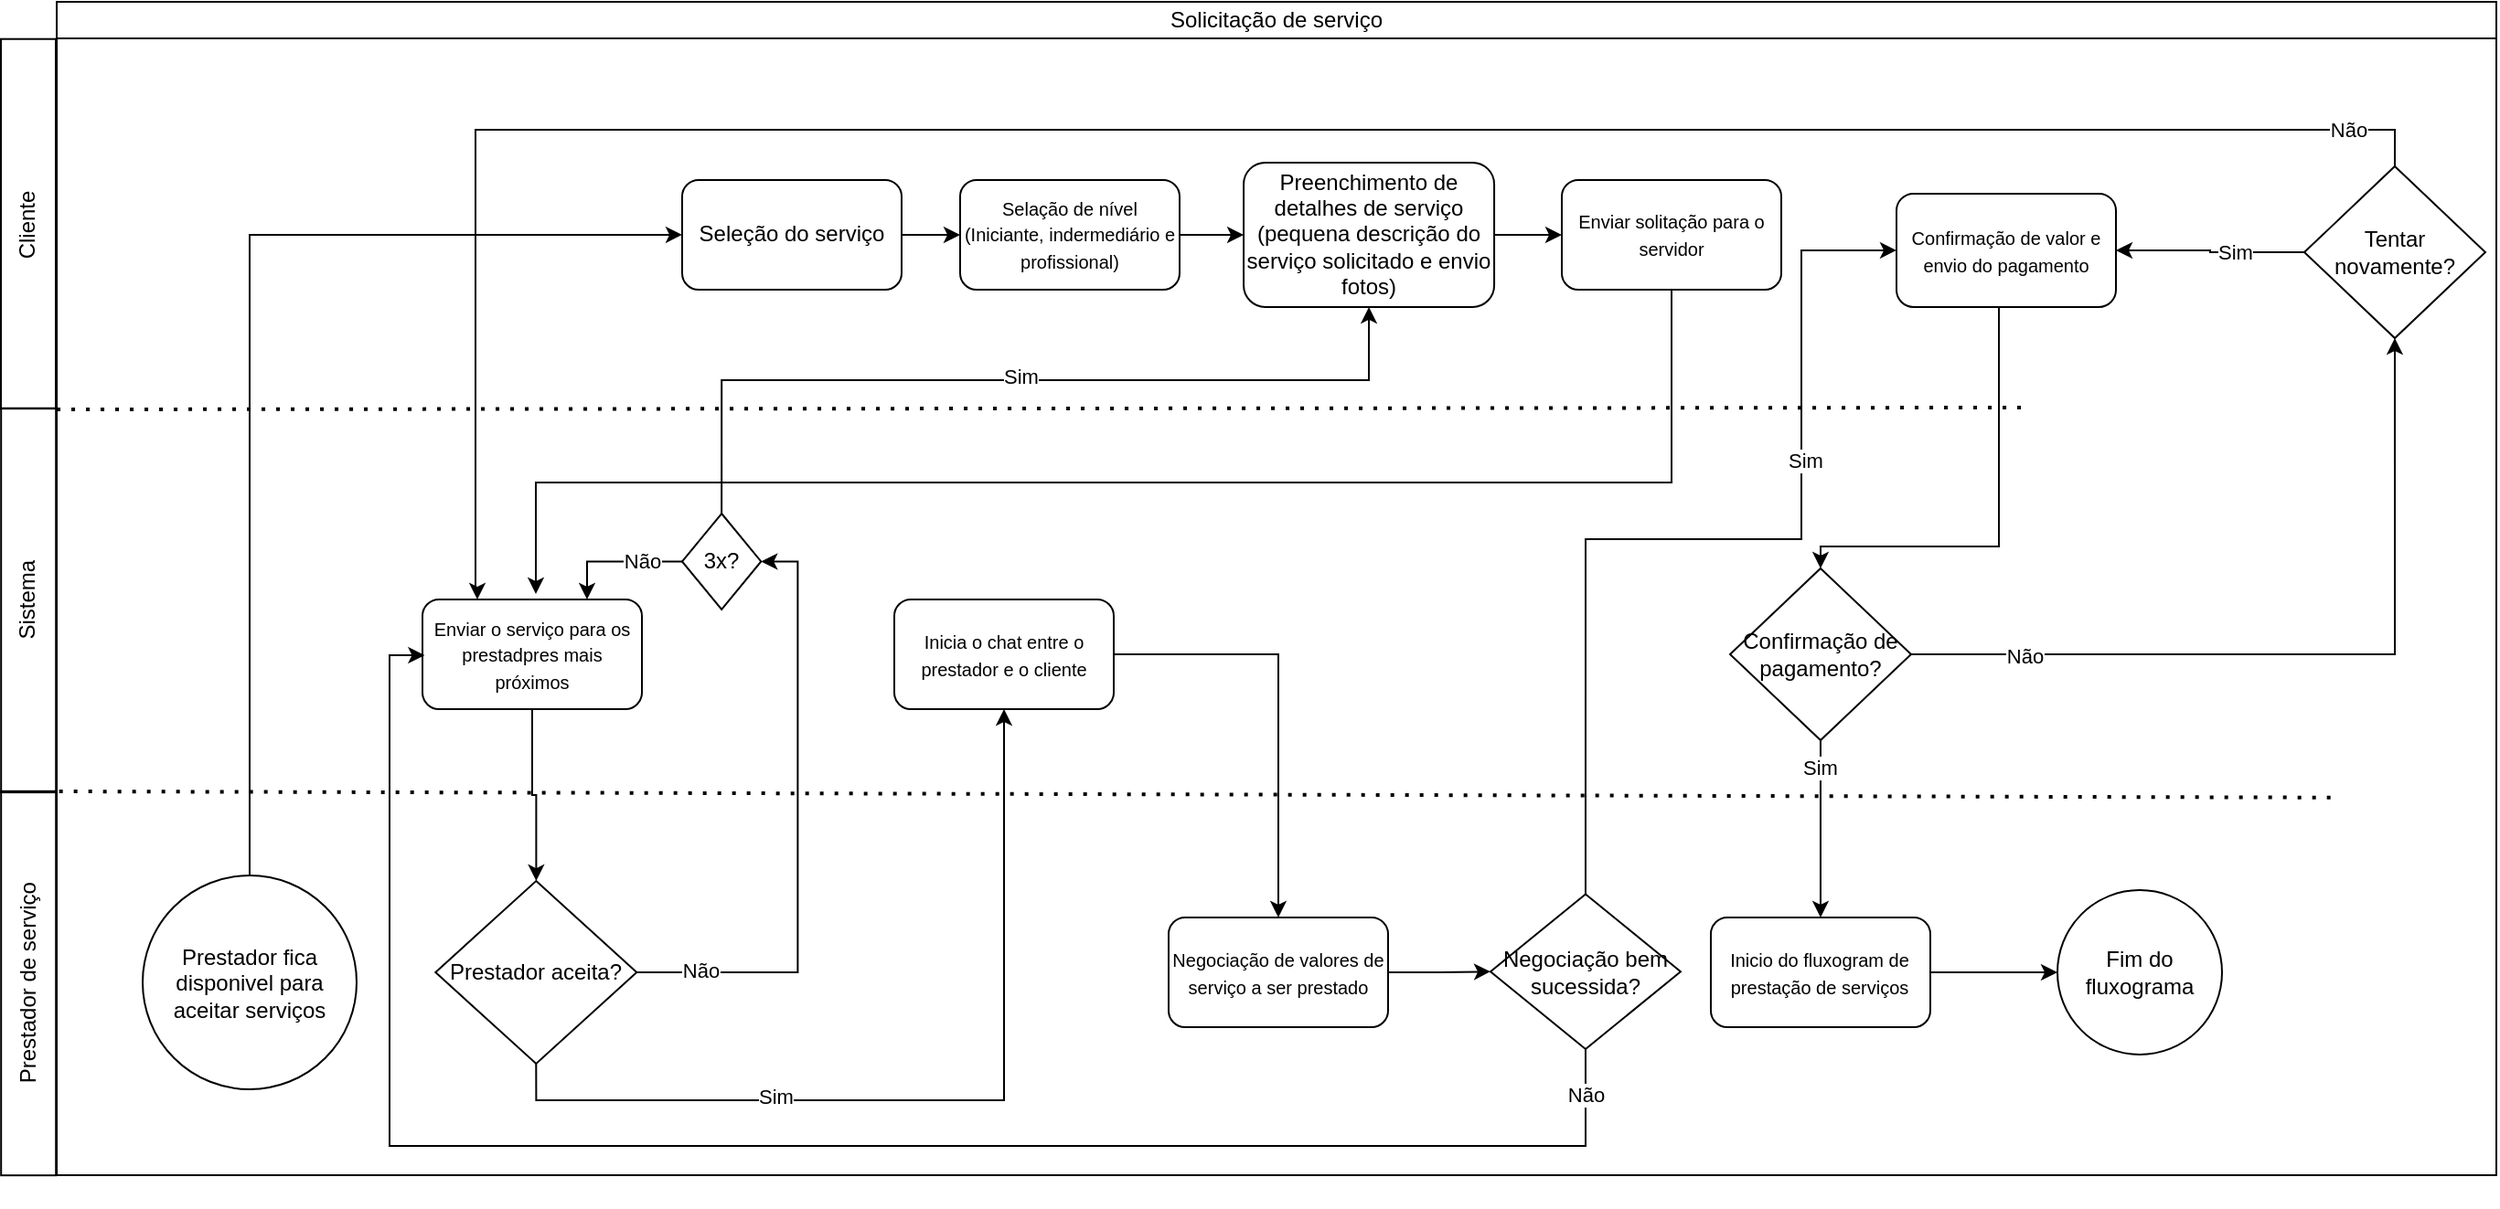<mxfile version="26.0.16">
  <diagram name="Página-1" id="wz_CHDK_Uvrmtqs5isK4">
    <mxGraphModel dx="2718" dy="1055" grid="0" gridSize="10" guides="1" tooltips="1" connect="1" arrows="1" fold="1" page="0" pageScale="1" pageWidth="827" pageHeight="1169" math="0" shadow="0">
      <root>
        <mxCell id="0" />
        <mxCell id="1" parent="0" />
        <mxCell id="fbgKVaU7yxkIRERSLs3H-6" value="" style="rounded=0;whiteSpace=wrap;html=1;" vertex="1" parent="1">
          <mxGeometry x="-790.97" y="-119" width="1333.97" height="622" as="geometry" />
        </mxCell>
        <mxCell id="mCqrBkyi7Igr85gBdBfP-33" value="Solicitação de serviço" style="rounded=0;whiteSpace=wrap;html=1;fillColor=none;" parent="1" vertex="1">
          <mxGeometry x="-790.97" y="-139" width="1333.97" height="20" as="geometry" />
        </mxCell>
        <mxCell id="mCqrBkyi7Igr85gBdBfP-36" value="Cliente" style="rounded=0;whiteSpace=wrap;html=1;fillColor=none;rotation=-90;" parent="1" vertex="1">
          <mxGeometry x="-907.61" y="-32.53" width="202.24" height="30" as="geometry" />
        </mxCell>
        <mxCell id="mCqrBkyi7Igr85gBdBfP-37" value="Sistema" style="rounded=0;whiteSpace=wrap;html=1;fillColor=none;rotation=-90;" parent="1" vertex="1">
          <mxGeometry x="-911.5" y="173.46" width="210.19" height="30" as="geometry" />
        </mxCell>
        <mxCell id="mCqrBkyi7Igr85gBdBfP-38" style="edgeStyle=orthogonalEdgeStyle;rounded=0;orthogonalLoop=1;jettySize=auto;html=1;exitX=0.5;exitY=1;exitDx=0;exitDy=0;" parent="1" edge="1">
          <mxGeometry relative="1" as="geometry">
            <mxPoint x="-101.03" y="512" as="sourcePoint" />
            <mxPoint x="-101.09" y="512" as="targetPoint" />
          </mxGeometry>
        </mxCell>
        <mxCell id="ntNzyzuOF1n4TWdGQBcq-6" value="" style="edgeStyle=orthogonalEdgeStyle;rounded=0;orthogonalLoop=1;jettySize=auto;html=1;" parent="1" source="mCqrBkyi7Igr85gBdBfP-40" target="ntNzyzuOF1n4TWdGQBcq-5" edge="1">
          <mxGeometry relative="1" as="geometry" />
        </mxCell>
        <mxCell id="mCqrBkyi7Igr85gBdBfP-40" value="Seleção do serviço" style="rounded=1;whiteSpace=wrap;html=1;fillColor=none;" parent="1" vertex="1">
          <mxGeometry x="-449" y="-41.53" width="120" height="60" as="geometry" />
        </mxCell>
        <mxCell id="mCqrBkyi7Igr85gBdBfP-62" value="" style="endArrow=none;dashed=1;html=1;dashPattern=1 3;strokeWidth=2;rounded=0;exitX=0;exitY=0.345;exitDx=0;exitDy=0;exitPerimeter=0;" parent="1" edge="1">
          <mxGeometry width="50" height="50" relative="1" as="geometry">
            <mxPoint x="-790.97" y="84.0" as="sourcePoint" />
            <mxPoint x="283" y="83" as="targetPoint" />
          </mxGeometry>
        </mxCell>
        <mxCell id="ntNzyzuOF1n4TWdGQBcq-9" value="" style="edgeStyle=orthogonalEdgeStyle;rounded=0;orthogonalLoop=1;jettySize=auto;html=1;" parent="1" source="mCqrBkyi7Igr85gBdBfP-47" target="ntNzyzuOF1n4TWdGQBcq-2" edge="1">
          <mxGeometry relative="1" as="geometry" />
        </mxCell>
        <mxCell id="mCqrBkyi7Igr85gBdBfP-47" value="Preenchimento de detalhes de serviço (pequena descrição do serviço solicitado e envio fotos)" style="rounded=1;whiteSpace=wrap;html=1;fillColor=none;" parent="1" vertex="1">
          <mxGeometry x="-141.97" y="-51.03" width="137" height="79" as="geometry" />
        </mxCell>
        <mxCell id="ntNzyzuOF1n4TWdGQBcq-12" style="edgeStyle=orthogonalEdgeStyle;rounded=0;orthogonalLoop=1;jettySize=auto;html=1;exitX=0.5;exitY=1;exitDx=0;exitDy=0;" parent="1" source="ntNzyzuOF1n4TWdGQBcq-2" edge="1">
          <mxGeometry relative="1" as="geometry">
            <Array as="points">
              <mxPoint x="92" y="124" />
              <mxPoint x="-529" y="124" />
            </Array>
            <mxPoint x="-529" y="185" as="targetPoint" />
          </mxGeometry>
        </mxCell>
        <mxCell id="ntNzyzuOF1n4TWdGQBcq-2" value="&lt;font style=&quot;font-size: 10px;&quot;&gt;Enviar solitação para o servidor&lt;/font&gt;" style="rounded=1;whiteSpace=wrap;html=1;fillColor=none;" parent="1" vertex="1">
          <mxGeometry x="32" y="-41.53" width="120" height="60" as="geometry" />
        </mxCell>
        <mxCell id="ntNzyzuOF1n4TWdGQBcq-31" value="" style="edgeStyle=orthogonalEdgeStyle;rounded=0;orthogonalLoop=1;jettySize=auto;html=1;" parent="1" source="ntNzyzuOF1n4TWdGQBcq-3" target="ntNzyzuOF1n4TWdGQBcq-13" edge="1">
          <mxGeometry relative="1" as="geometry" />
        </mxCell>
        <mxCell id="ntNzyzuOF1n4TWdGQBcq-3" value="&lt;font style=&quot;font-size: 10px;&quot;&gt;Enviar o serviço para os prestadpres mais próximos&lt;/font&gt;" style="rounded=1;whiteSpace=wrap;html=1;fillColor=none;" parent="1" vertex="1">
          <mxGeometry x="-591" y="188.0" width="120" height="60" as="geometry" />
        </mxCell>
        <mxCell id="ntNzyzuOF1n4TWdGQBcq-4" value="Prestador de serviço" style="rounded=0;whiteSpace=wrap;html=1;fillColor=none;rotation=-90;" parent="1" vertex="1">
          <mxGeometry x="-911.5" y="383" width="210.19" height="30" as="geometry" />
        </mxCell>
        <mxCell id="ntNzyzuOF1n4TWdGQBcq-7" value="" style="edgeStyle=orthogonalEdgeStyle;rounded=0;orthogonalLoop=1;jettySize=auto;html=1;" parent="1" source="ntNzyzuOF1n4TWdGQBcq-5" target="mCqrBkyi7Igr85gBdBfP-47" edge="1">
          <mxGeometry relative="1" as="geometry" />
        </mxCell>
        <mxCell id="ntNzyzuOF1n4TWdGQBcq-5" value="&lt;font style=&quot;font-size: 10px;&quot;&gt;Selação de nível (Iniciante, indermediário e profissional)&lt;/font&gt;" style="rounded=1;whiteSpace=wrap;html=1;fillColor=none;" parent="1" vertex="1">
          <mxGeometry x="-297" y="-41.53" width="120" height="60" as="geometry" />
        </mxCell>
        <mxCell id="ntNzyzuOF1n4TWdGQBcq-11" value="" style="endArrow=none;dashed=1;html=1;dashPattern=1 3;strokeWidth=2;rounded=0;exitX=0;exitY=0.345;exitDx=0;exitDy=0;entryX=1.001;entryY=0.663;entryDx=0;entryDy=0;entryPerimeter=0;exitPerimeter=0;" parent="1" edge="1">
          <mxGeometry width="50" height="50" relative="1" as="geometry">
            <mxPoint x="-789.66" y="293.0" as="sourcePoint" />
            <mxPoint x="455.245" y="296.386" as="targetPoint" />
          </mxGeometry>
        </mxCell>
        <mxCell id="ntNzyzuOF1n4TWdGQBcq-32" style="edgeStyle=orthogonalEdgeStyle;rounded=0;orthogonalLoop=1;jettySize=auto;html=1;exitX=1;exitY=0.5;exitDx=0;exitDy=0;entryX=1;entryY=0.5;entryDx=0;entryDy=0;" parent="1" source="ntNzyzuOF1n4TWdGQBcq-13" target="ntNzyzuOF1n4TWdGQBcq-23" edge="1">
          <mxGeometry relative="1" as="geometry" />
        </mxCell>
        <mxCell id="ntNzyzuOF1n4TWdGQBcq-33" value="Não" style="edgeLabel;html=1;align=center;verticalAlign=middle;resizable=0;points=[];" parent="ntNzyzuOF1n4TWdGQBcq-32" vertex="1" connectable="0">
          <mxGeometry x="-0.79" y="1" relative="1" as="geometry">
            <mxPoint as="offset" />
          </mxGeometry>
        </mxCell>
        <mxCell id="ntNzyzuOF1n4TWdGQBcq-35" style="edgeStyle=orthogonalEdgeStyle;rounded=0;orthogonalLoop=1;jettySize=auto;html=1;exitX=0.5;exitY=1;exitDx=0;exitDy=0;entryX=0.5;entryY=1;entryDx=0;entryDy=0;" parent="1" source="ntNzyzuOF1n4TWdGQBcq-13" target="ntNzyzuOF1n4TWdGQBcq-34" edge="1">
          <mxGeometry relative="1" as="geometry" />
        </mxCell>
        <mxCell id="ntNzyzuOF1n4TWdGQBcq-36" value="Sim" style="edgeLabel;html=1;align=center;verticalAlign=middle;resizable=0;points=[];" parent="ntNzyzuOF1n4TWdGQBcq-35" vertex="1" connectable="0">
          <mxGeometry x="-0.383" y="2" relative="1" as="geometry">
            <mxPoint as="offset" />
          </mxGeometry>
        </mxCell>
        <mxCell id="ntNzyzuOF1n4TWdGQBcq-13" value="Prestador aceita?" style="rhombus;whiteSpace=wrap;html=1;fillColor=none;" parent="1" vertex="1">
          <mxGeometry x="-583.85" y="342" width="110" height="100" as="geometry" />
        </mxCell>
        <mxCell id="ntNzyzuOF1n4TWdGQBcq-26" style="edgeStyle=orthogonalEdgeStyle;rounded=0;orthogonalLoop=1;jettySize=auto;html=1;exitX=0;exitY=0.5;exitDx=0;exitDy=0;entryX=0.75;entryY=0;entryDx=0;entryDy=0;" parent="1" source="ntNzyzuOF1n4TWdGQBcq-23" target="ntNzyzuOF1n4TWdGQBcq-3" edge="1">
          <mxGeometry relative="1" as="geometry" />
        </mxCell>
        <mxCell id="ntNzyzuOF1n4TWdGQBcq-27" value="Não" style="edgeLabel;html=1;align=center;verticalAlign=middle;resizable=0;points=[];" parent="ntNzyzuOF1n4TWdGQBcq-26" vertex="1" connectable="0">
          <mxGeometry x="-0.398" relative="1" as="geometry">
            <mxPoint as="offset" />
          </mxGeometry>
        </mxCell>
        <mxCell id="ntNzyzuOF1n4TWdGQBcq-28" style="edgeStyle=orthogonalEdgeStyle;rounded=0;orthogonalLoop=1;jettySize=auto;html=1;exitX=0.5;exitY=0;exitDx=0;exitDy=0;entryX=0.5;entryY=1;entryDx=0;entryDy=0;" parent="1" source="ntNzyzuOF1n4TWdGQBcq-23" target="mCqrBkyi7Igr85gBdBfP-47" edge="1">
          <mxGeometry relative="1" as="geometry">
            <Array as="points">
              <mxPoint x="-427" y="68" />
              <mxPoint x="-73" y="68" />
            </Array>
          </mxGeometry>
        </mxCell>
        <mxCell id="ntNzyzuOF1n4TWdGQBcq-29" value="Sim" style="edgeLabel;html=1;align=center;verticalAlign=middle;resizable=0;points=[];" parent="ntNzyzuOF1n4TWdGQBcq-28" vertex="1" connectable="0">
          <mxGeometry x="0.01" y="2" relative="1" as="geometry">
            <mxPoint as="offset" />
          </mxGeometry>
        </mxCell>
        <mxCell id="ntNzyzuOF1n4TWdGQBcq-23" value="3x?" style="rhombus;whiteSpace=wrap;html=1;fillColor=none;" parent="1" vertex="1">
          <mxGeometry x="-449" y="141" width="43.15" height="52.46" as="geometry" />
        </mxCell>
        <mxCell id="ntNzyzuOF1n4TWdGQBcq-38" value="" style="edgeStyle=orthogonalEdgeStyle;rounded=0;orthogonalLoop=1;jettySize=auto;html=1;" parent="1" source="ntNzyzuOF1n4TWdGQBcq-34" target="ntNzyzuOF1n4TWdGQBcq-37" edge="1">
          <mxGeometry relative="1" as="geometry" />
        </mxCell>
        <mxCell id="ntNzyzuOF1n4TWdGQBcq-34" value="&lt;font style=&quot;font-size: 10px;&quot;&gt;Inicia o chat entre o prestador e o cliente&lt;/font&gt;" style="rounded=1;whiteSpace=wrap;html=1;fillColor=none;" parent="1" vertex="1">
          <mxGeometry x="-333" y="188" width="120" height="60" as="geometry" />
        </mxCell>
        <mxCell id="ntNzyzuOF1n4TWdGQBcq-40" value="" style="edgeStyle=orthogonalEdgeStyle;rounded=0;orthogonalLoop=1;jettySize=auto;html=1;" parent="1" source="ntNzyzuOF1n4TWdGQBcq-37" target="ntNzyzuOF1n4TWdGQBcq-39" edge="1">
          <mxGeometry relative="1" as="geometry" />
        </mxCell>
        <mxCell id="ntNzyzuOF1n4TWdGQBcq-37" value="&lt;span style=&quot;font-size: 10px;&quot;&gt;Negociação de valores de serviço a ser prestado&lt;/span&gt;" style="rounded=1;whiteSpace=wrap;html=1;fillColor=none;" parent="1" vertex="1">
          <mxGeometry x="-183" y="362" width="120" height="60" as="geometry" />
        </mxCell>
        <mxCell id="ntNzyzuOF1n4TWdGQBcq-41" style="edgeStyle=orthogonalEdgeStyle;rounded=0;orthogonalLoop=1;jettySize=auto;html=1;exitX=0.5;exitY=1;exitDx=0;exitDy=0;entryX=0.01;entryY=0.509;entryDx=0;entryDy=0;entryPerimeter=0;" parent="1" source="ntNzyzuOF1n4TWdGQBcq-39" target="ntNzyzuOF1n4TWdGQBcq-3" edge="1">
          <mxGeometry relative="1" as="geometry">
            <Array as="points">
              <mxPoint x="45" y="487" />
              <mxPoint x="-609" y="487" />
              <mxPoint x="-609" y="219" />
            </Array>
          </mxGeometry>
        </mxCell>
        <mxCell id="ntNzyzuOF1n4TWdGQBcq-42" value="Não" style="edgeLabel;html=1;align=center;verticalAlign=middle;resizable=0;points=[];" parent="ntNzyzuOF1n4TWdGQBcq-41" vertex="1" connectable="0">
          <mxGeometry x="-0.951" relative="1" as="geometry">
            <mxPoint as="offset" />
          </mxGeometry>
        </mxCell>
        <mxCell id="dppCcyRV-r5AitP1oT-u-11" style="edgeStyle=orthogonalEdgeStyle;rounded=0;orthogonalLoop=1;jettySize=auto;html=1;exitX=0.5;exitY=0;exitDx=0;exitDy=0;entryX=0;entryY=0.5;entryDx=0;entryDy=0;" parent="1" source="ntNzyzuOF1n4TWdGQBcq-39" target="dppCcyRV-r5AitP1oT-u-2" edge="1">
          <mxGeometry relative="1" as="geometry">
            <Array as="points">
              <mxPoint x="45" y="155" />
              <mxPoint x="163" y="155" />
              <mxPoint x="163" y="-3" />
            </Array>
          </mxGeometry>
        </mxCell>
        <mxCell id="dppCcyRV-r5AitP1oT-u-12" value="Sim" style="edgeLabel;html=1;align=center;verticalAlign=middle;resizable=0;points=[];" parent="dppCcyRV-r5AitP1oT-u-11" vertex="1" connectable="0">
          <mxGeometry x="0.36" y="-2" relative="1" as="geometry">
            <mxPoint as="offset" />
          </mxGeometry>
        </mxCell>
        <mxCell id="ntNzyzuOF1n4TWdGQBcq-39" value="Negociação bem sucessida?" style="rhombus;whiteSpace=wrap;html=1;fillColor=none;" parent="1" vertex="1">
          <mxGeometry x="-7" y="349.23" width="103.97" height="84.77" as="geometry" />
        </mxCell>
        <mxCell id="ntNzyzuOF1n4TWdGQBcq-64" style="edgeStyle=orthogonalEdgeStyle;rounded=0;orthogonalLoop=1;jettySize=auto;html=1;exitX=1;exitY=0.5;exitDx=0;exitDy=0;entryX=0.5;entryY=1;entryDx=0;entryDy=0;" parent="1" source="ntNzyzuOF1n4TWdGQBcq-46" target="ntNzyzuOF1n4TWdGQBcq-53" edge="1">
          <mxGeometry relative="1" as="geometry" />
        </mxCell>
        <mxCell id="ntNzyzuOF1n4TWdGQBcq-65" value="Não" style="edgeLabel;html=1;align=center;verticalAlign=middle;resizable=0;points=[];" parent="ntNzyzuOF1n4TWdGQBcq-64" vertex="1" connectable="0">
          <mxGeometry x="-0.716" y="-1" relative="1" as="geometry">
            <mxPoint as="offset" />
          </mxGeometry>
        </mxCell>
        <mxCell id="ntNzyzuOF1n4TWdGQBcq-66" style="edgeStyle=orthogonalEdgeStyle;rounded=0;orthogonalLoop=1;jettySize=auto;html=1;exitX=0.5;exitY=1;exitDx=0;exitDy=0;entryX=0.5;entryY=0;entryDx=0;entryDy=0;" parent="1" source="ntNzyzuOF1n4TWdGQBcq-46" target="ntNzyzuOF1n4TWdGQBcq-63" edge="1">
          <mxGeometry relative="1" as="geometry" />
        </mxCell>
        <mxCell id="ntNzyzuOF1n4TWdGQBcq-67" value="Sim" style="edgeLabel;html=1;align=center;verticalAlign=middle;resizable=0;points=[];" parent="ntNzyzuOF1n4TWdGQBcq-66" vertex="1" connectable="0">
          <mxGeometry x="-0.706" y="-1" relative="1" as="geometry">
            <mxPoint as="offset" />
          </mxGeometry>
        </mxCell>
        <mxCell id="ntNzyzuOF1n4TWdGQBcq-46" value="Confirmação de pagamento?" style="rhombus;whiteSpace=wrap;html=1;fillColor=none;" parent="1" vertex="1">
          <mxGeometry x="124" y="171" width="98.97" height="94" as="geometry" />
        </mxCell>
        <mxCell id="ntNzyzuOF1n4TWdGQBcq-59" style="edgeStyle=orthogonalEdgeStyle;rounded=0;orthogonalLoop=1;jettySize=auto;html=1;exitX=0.5;exitY=0;exitDx=0;exitDy=0;entryX=0.25;entryY=0;entryDx=0;entryDy=0;" parent="1" source="ntNzyzuOF1n4TWdGQBcq-53" target="ntNzyzuOF1n4TWdGQBcq-3" edge="1">
          <mxGeometry relative="1" as="geometry">
            <Array as="points">
              <mxPoint x="488" y="-69" />
              <mxPoint x="-562" y="-69" />
              <mxPoint x="-562" y="182" />
              <mxPoint x="-561" y="182" />
            </Array>
          </mxGeometry>
        </mxCell>
        <mxCell id="ntNzyzuOF1n4TWdGQBcq-60" value="Não" style="edgeLabel;html=1;align=center;verticalAlign=middle;resizable=0;points=[];" parent="ntNzyzuOF1n4TWdGQBcq-59" vertex="1" connectable="0">
          <mxGeometry x="-0.931" relative="1" as="geometry">
            <mxPoint as="offset" />
          </mxGeometry>
        </mxCell>
        <mxCell id="dppCcyRV-r5AitP1oT-u-9" style="edgeStyle=orthogonalEdgeStyle;rounded=0;orthogonalLoop=1;jettySize=auto;html=1;exitX=0;exitY=0.5;exitDx=0;exitDy=0;entryX=1;entryY=0.5;entryDx=0;entryDy=0;" parent="1" source="ntNzyzuOF1n4TWdGQBcq-53" target="dppCcyRV-r5AitP1oT-u-2" edge="1">
          <mxGeometry relative="1" as="geometry" />
        </mxCell>
        <mxCell id="dppCcyRV-r5AitP1oT-u-10" value="Sim" style="edgeLabel;html=1;align=center;verticalAlign=middle;resizable=0;points=[];" parent="dppCcyRV-r5AitP1oT-u-9" vertex="1" connectable="0">
          <mxGeometry x="-0.259" relative="1" as="geometry">
            <mxPoint as="offset" />
          </mxGeometry>
        </mxCell>
        <mxCell id="ntNzyzuOF1n4TWdGQBcq-53" value="Tentar novamente?" style="rhombus;whiteSpace=wrap;html=1;fillColor=none;" parent="1" vertex="1">
          <mxGeometry x="438" y="-49" width="98.97" height="94" as="geometry" />
        </mxCell>
        <mxCell id="ntNzyzuOF1n4TWdGQBcq-69" value="" style="edgeStyle=orthogonalEdgeStyle;rounded=0;orthogonalLoop=1;jettySize=auto;html=1;" parent="1" source="ntNzyzuOF1n4TWdGQBcq-63" target="ntNzyzuOF1n4TWdGQBcq-68" edge="1">
          <mxGeometry relative="1" as="geometry" />
        </mxCell>
        <mxCell id="ntNzyzuOF1n4TWdGQBcq-63" value="&lt;span style=&quot;font-size: 10px;&quot;&gt;Inicio do fluxogram de prestação de serviços&lt;/span&gt;" style="rounded=1;whiteSpace=wrap;html=1;fillColor=none;" parent="1" vertex="1">
          <mxGeometry x="113.49" y="362" width="120" height="60" as="geometry" />
        </mxCell>
        <mxCell id="ntNzyzuOF1n4TWdGQBcq-68" value="Fim do fluxograma" style="ellipse;whiteSpace=wrap;html=1;aspect=fixed;fillColor=none;" parent="1" vertex="1">
          <mxGeometry x="303" y="347" width="90" height="90" as="geometry" />
        </mxCell>
        <mxCell id="dppCcyRV-r5AitP1oT-u-7" style="edgeStyle=orthogonalEdgeStyle;rounded=0;orthogonalLoop=1;jettySize=auto;html=1;exitX=0.5;exitY=1;exitDx=0;exitDy=0;entryX=0.5;entryY=0;entryDx=0;entryDy=0;" parent="1" source="dppCcyRV-r5AitP1oT-u-2" target="ntNzyzuOF1n4TWdGQBcq-46" edge="1">
          <mxGeometry relative="1" as="geometry">
            <Array as="points">
              <mxPoint x="271" y="28" />
              <mxPoint x="271" y="159" />
              <mxPoint x="173" y="159" />
            </Array>
          </mxGeometry>
        </mxCell>
        <mxCell id="dppCcyRV-r5AitP1oT-u-2" value="&lt;span style=&quot;font-size: 10px;&quot;&gt;Confirmação de valor e envio do pagamento&lt;/span&gt;" style="rounded=1;whiteSpace=wrap;html=1;fillColor=none;" parent="1" vertex="1">
          <mxGeometry x="215" y="-34.03" width="120" height="62" as="geometry" />
        </mxCell>
        <mxCell id="fbgKVaU7yxkIRERSLs3H-5" style="edgeStyle=orthogonalEdgeStyle;rounded=0;orthogonalLoop=1;jettySize=auto;html=1;exitX=0.5;exitY=0;exitDx=0;exitDy=0;entryX=0;entryY=0.5;entryDx=0;entryDy=0;" edge="1" parent="1" source="fbgKVaU7yxkIRERSLs3H-7" target="mCqrBkyi7Igr85gBdBfP-40">
          <mxGeometry relative="1" as="geometry">
            <mxPoint x="-650" y="389.0" as="sourcePoint" />
          </mxGeometry>
        </mxCell>
        <mxCell id="fbgKVaU7yxkIRERSLs3H-7" value="Prestador fica disponivel para aceitar serviços" style="ellipse;whiteSpace=wrap;html=1;aspect=fixed;fillColor=none;" vertex="1" parent="1">
          <mxGeometry x="-744" y="339" width="117" height="117" as="geometry" />
        </mxCell>
      </root>
    </mxGraphModel>
  </diagram>
</mxfile>

